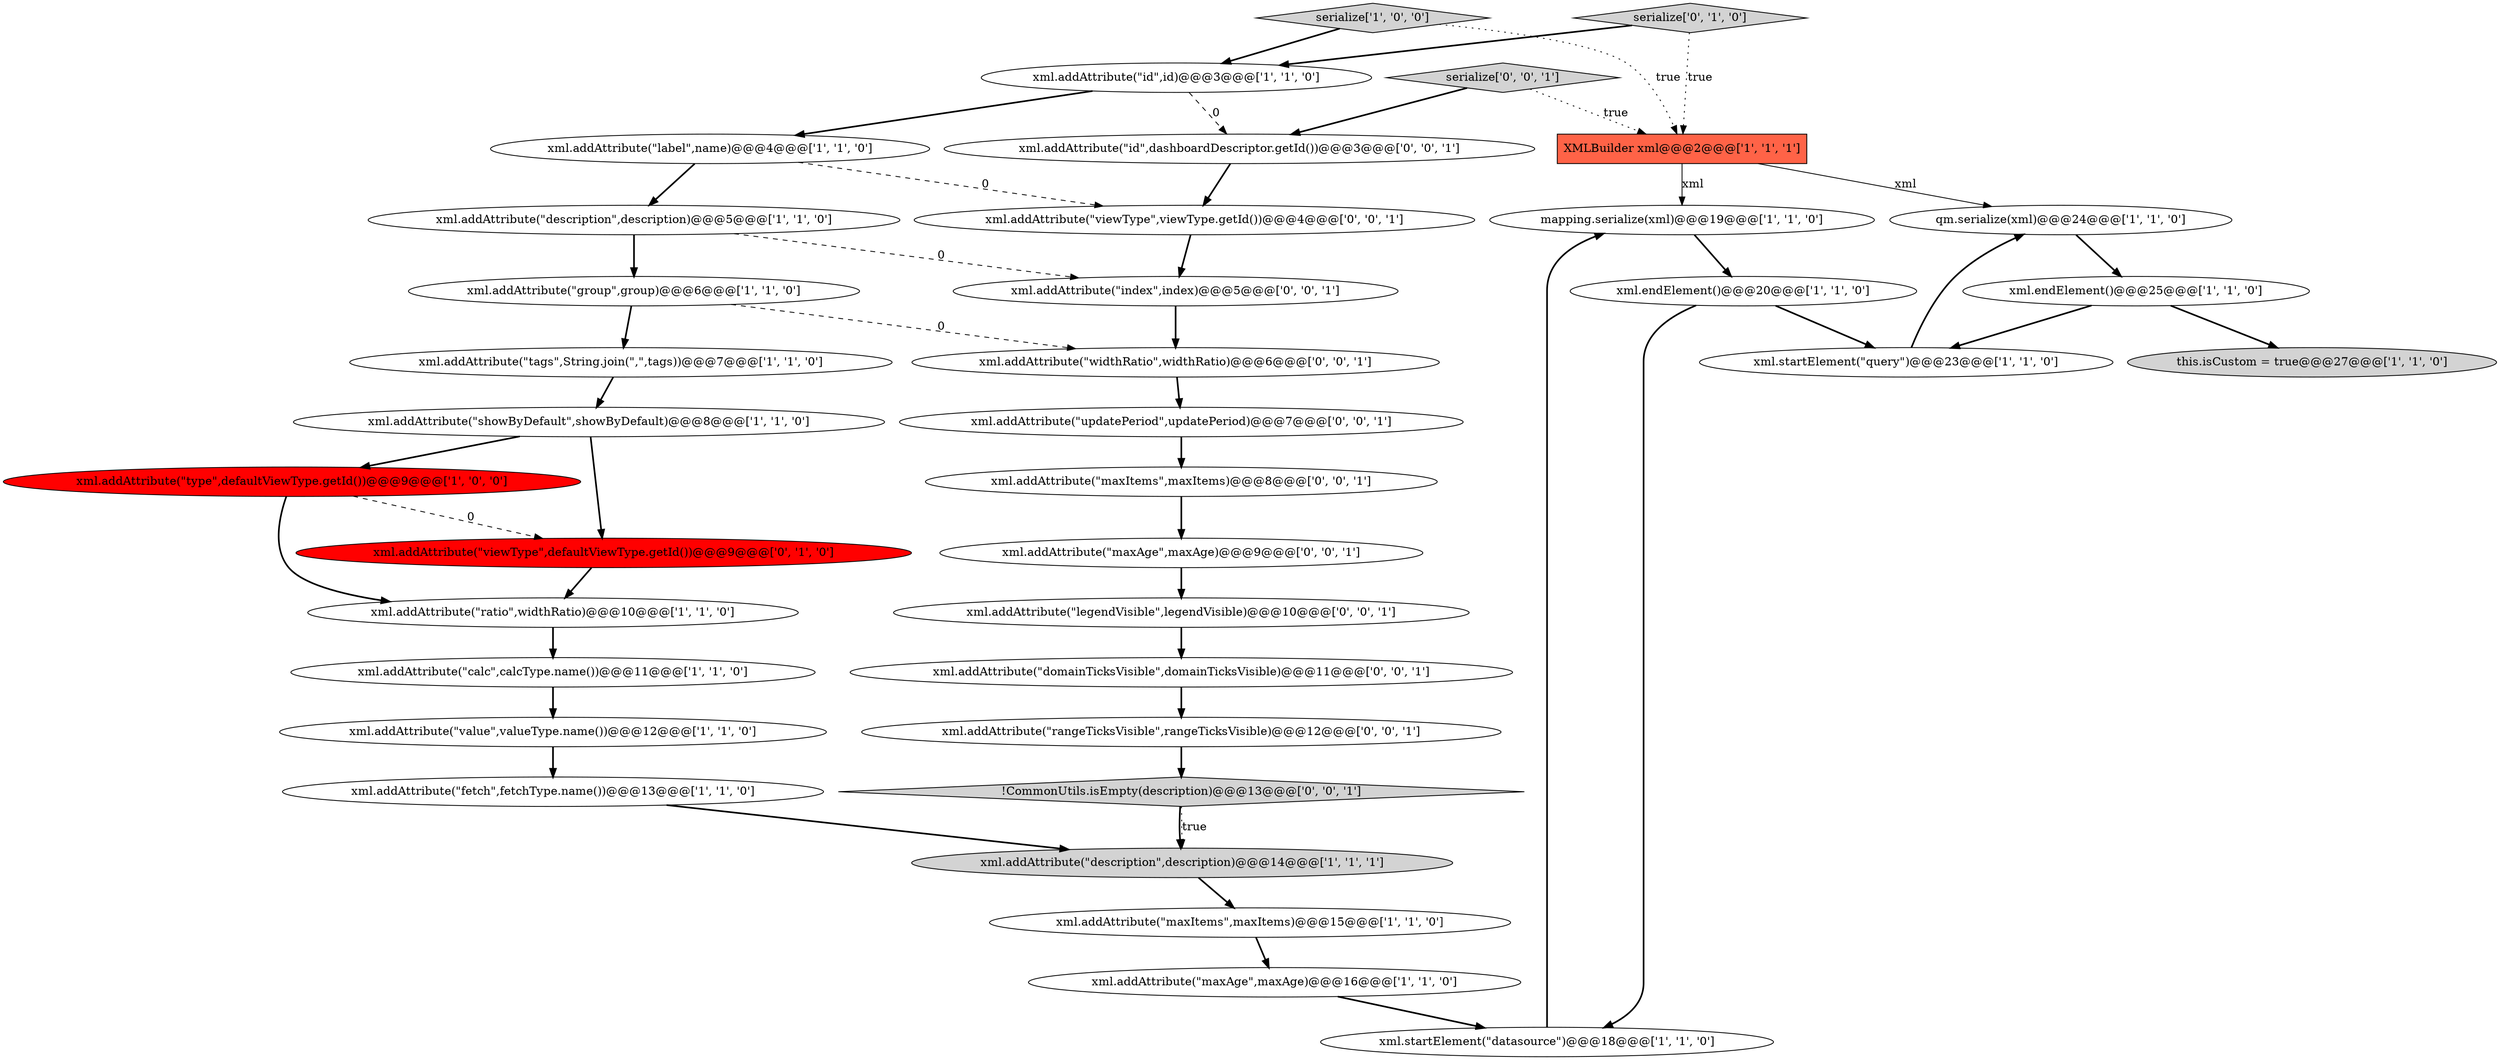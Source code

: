 digraph {
19 [style = filled, label = "XMLBuilder xml@@@2@@@['1', '1', '1']", fillcolor = tomato, shape = box image = "AAA0AAABBB1BBB"];
20 [style = filled, label = "xml.addAttribute(\"label\",name)@@@4@@@['1', '1', '0']", fillcolor = white, shape = ellipse image = "AAA0AAABBB1BBB"];
32 [style = filled, label = "xml.addAttribute(\"domainTicksVisible\",domainTicksVisible)@@@11@@@['0', '0', '1']", fillcolor = white, shape = ellipse image = "AAA0AAABBB3BBB"];
27 [style = filled, label = "xml.addAttribute(\"widthRatio\",widthRatio)@@@6@@@['0', '0', '1']", fillcolor = white, shape = ellipse image = "AAA0AAABBB3BBB"];
12 [style = filled, label = "xml.addAttribute(\"description\",description)@@@5@@@['1', '1', '0']", fillcolor = white, shape = ellipse image = "AAA0AAABBB1BBB"];
1 [style = filled, label = "qm.serialize(xml)@@@24@@@['1', '1', '0']", fillcolor = white, shape = ellipse image = "AAA0AAABBB1BBB"];
15 [style = filled, label = "xml.endElement()@@@25@@@['1', '1', '0']", fillcolor = white, shape = ellipse image = "AAA0AAABBB1BBB"];
35 [style = filled, label = "xml.addAttribute(\"rangeTicksVisible\",rangeTicksVisible)@@@12@@@['0', '0', '1']", fillcolor = white, shape = ellipse image = "AAA0AAABBB3BBB"];
18 [style = filled, label = "mapping.serialize(xml)@@@19@@@['1', '1', '0']", fillcolor = white, shape = ellipse image = "AAA0AAABBB1BBB"];
21 [style = filled, label = "xml.addAttribute(\"fetch\",fetchType.name())@@@13@@@['1', '1', '0']", fillcolor = white, shape = ellipse image = "AAA0AAABBB1BBB"];
5 [style = filled, label = "xml.endElement()@@@20@@@['1', '1', '0']", fillcolor = white, shape = ellipse image = "AAA0AAABBB1BBB"];
0 [style = filled, label = "xml.startElement(\"datasource\")@@@18@@@['1', '1', '0']", fillcolor = white, shape = ellipse image = "AAA0AAABBB1BBB"];
14 [style = filled, label = "xml.addAttribute(\"type\",defaultViewType.getId())@@@9@@@['1', '0', '0']", fillcolor = red, shape = ellipse image = "AAA1AAABBB1BBB"];
17 [style = filled, label = "this.isCustom = true@@@27@@@['1', '1', '0']", fillcolor = lightgray, shape = ellipse image = "AAA0AAABBB1BBB"];
36 [style = filled, label = "xml.addAttribute(\"index\",index)@@@5@@@['0', '0', '1']", fillcolor = white, shape = ellipse image = "AAA0AAABBB3BBB"];
7 [style = filled, label = "xml.addAttribute(\"calc\",calcType.name())@@@11@@@['1', '1', '0']", fillcolor = white, shape = ellipse image = "AAA0AAABBB1BBB"];
22 [style = filled, label = "serialize['1', '0', '0']", fillcolor = lightgray, shape = diamond image = "AAA0AAABBB1BBB"];
24 [style = filled, label = "serialize['0', '1', '0']", fillcolor = lightgray, shape = diamond image = "AAA0AAABBB2BBB"];
11 [style = filled, label = "xml.addAttribute(\"id\",id)@@@3@@@['1', '1', '0']", fillcolor = white, shape = ellipse image = "AAA0AAABBB1BBB"];
10 [style = filled, label = "xml.addAttribute(\"ratio\",widthRatio)@@@10@@@['1', '1', '0']", fillcolor = white, shape = ellipse image = "AAA0AAABBB1BBB"];
29 [style = filled, label = "xml.addAttribute(\"updatePeriod\",updatePeriod)@@@7@@@['0', '0', '1']", fillcolor = white, shape = ellipse image = "AAA0AAABBB3BBB"];
33 [style = filled, label = "serialize['0', '0', '1']", fillcolor = lightgray, shape = diamond image = "AAA0AAABBB3BBB"];
6 [style = filled, label = "xml.startElement(\"query\")@@@23@@@['1', '1', '0']", fillcolor = white, shape = ellipse image = "AAA0AAABBB1BBB"];
30 [style = filled, label = "xml.addAttribute(\"id\",dashboardDescriptor.getId())@@@3@@@['0', '0', '1']", fillcolor = white, shape = ellipse image = "AAA0AAABBB3BBB"];
25 [style = filled, label = "xml.addAttribute(\"maxAge\",maxAge)@@@9@@@['0', '0', '1']", fillcolor = white, shape = ellipse image = "AAA0AAABBB3BBB"];
2 [style = filled, label = "xml.addAttribute(\"maxAge\",maxAge)@@@16@@@['1', '1', '0']", fillcolor = white, shape = ellipse image = "AAA0AAABBB1BBB"];
31 [style = filled, label = "xml.addAttribute(\"maxItems\",maxItems)@@@8@@@['0', '0', '1']", fillcolor = white, shape = ellipse image = "AAA0AAABBB3BBB"];
28 [style = filled, label = "xml.addAttribute(\"viewType\",viewType.getId())@@@4@@@['0', '0', '1']", fillcolor = white, shape = ellipse image = "AAA0AAABBB3BBB"];
23 [style = filled, label = "xml.addAttribute(\"viewType\",defaultViewType.getId())@@@9@@@['0', '1', '0']", fillcolor = red, shape = ellipse image = "AAA1AAABBB2BBB"];
4 [style = filled, label = "xml.addAttribute(\"maxItems\",maxItems)@@@15@@@['1', '1', '0']", fillcolor = white, shape = ellipse image = "AAA0AAABBB1BBB"];
16 [style = filled, label = "xml.addAttribute(\"description\",description)@@@14@@@['1', '1', '1']", fillcolor = lightgray, shape = ellipse image = "AAA0AAABBB1BBB"];
26 [style = filled, label = "!CommonUtils.isEmpty(description)@@@13@@@['0', '0', '1']", fillcolor = lightgray, shape = diamond image = "AAA0AAABBB3BBB"];
34 [style = filled, label = "xml.addAttribute(\"legendVisible\",legendVisible)@@@10@@@['0', '0', '1']", fillcolor = white, shape = ellipse image = "AAA0AAABBB3BBB"];
9 [style = filled, label = "xml.addAttribute(\"group\",group)@@@6@@@['1', '1', '0']", fillcolor = white, shape = ellipse image = "AAA0AAABBB1BBB"];
3 [style = filled, label = "xml.addAttribute(\"tags\",String.join(\",\",tags))@@@7@@@['1', '1', '0']", fillcolor = white, shape = ellipse image = "AAA0AAABBB1BBB"];
13 [style = filled, label = "xml.addAttribute(\"showByDefault\",showByDefault)@@@8@@@['1', '1', '0']", fillcolor = white, shape = ellipse image = "AAA0AAABBB1BBB"];
8 [style = filled, label = "xml.addAttribute(\"value\",valueType.name())@@@12@@@['1', '1', '0']", fillcolor = white, shape = ellipse image = "AAA0AAABBB1BBB"];
32->35 [style = bold, label=""];
11->20 [style = bold, label=""];
31->25 [style = bold, label=""];
22->19 [style = dotted, label="true"];
28->36 [style = bold, label=""];
25->34 [style = bold, label=""];
1->15 [style = bold, label=""];
29->31 [style = bold, label=""];
20->28 [style = dashed, label="0"];
14->10 [style = bold, label=""];
9->27 [style = dashed, label="0"];
15->6 [style = bold, label=""];
4->2 [style = bold, label=""];
19->1 [style = solid, label="xml"];
12->9 [style = bold, label=""];
7->8 [style = bold, label=""];
10->7 [style = bold, label=""];
6->1 [style = bold, label=""];
26->16 [style = bold, label=""];
15->17 [style = bold, label=""];
2->0 [style = bold, label=""];
14->23 [style = dashed, label="0"];
30->28 [style = bold, label=""];
5->6 [style = bold, label=""];
36->27 [style = bold, label=""];
5->0 [style = bold, label=""];
12->36 [style = dashed, label="0"];
24->11 [style = bold, label=""];
18->5 [style = bold, label=""];
20->12 [style = bold, label=""];
13->23 [style = bold, label=""];
23->10 [style = bold, label=""];
3->13 [style = bold, label=""];
8->21 [style = bold, label=""];
9->3 [style = bold, label=""];
21->16 [style = bold, label=""];
0->18 [style = bold, label=""];
34->32 [style = bold, label=""];
19->18 [style = solid, label="xml"];
33->30 [style = bold, label=""];
24->19 [style = dotted, label="true"];
26->16 [style = dotted, label="true"];
33->19 [style = dotted, label="true"];
27->29 [style = bold, label=""];
16->4 [style = bold, label=""];
11->30 [style = dashed, label="0"];
13->14 [style = bold, label=""];
35->26 [style = bold, label=""];
22->11 [style = bold, label=""];
}
